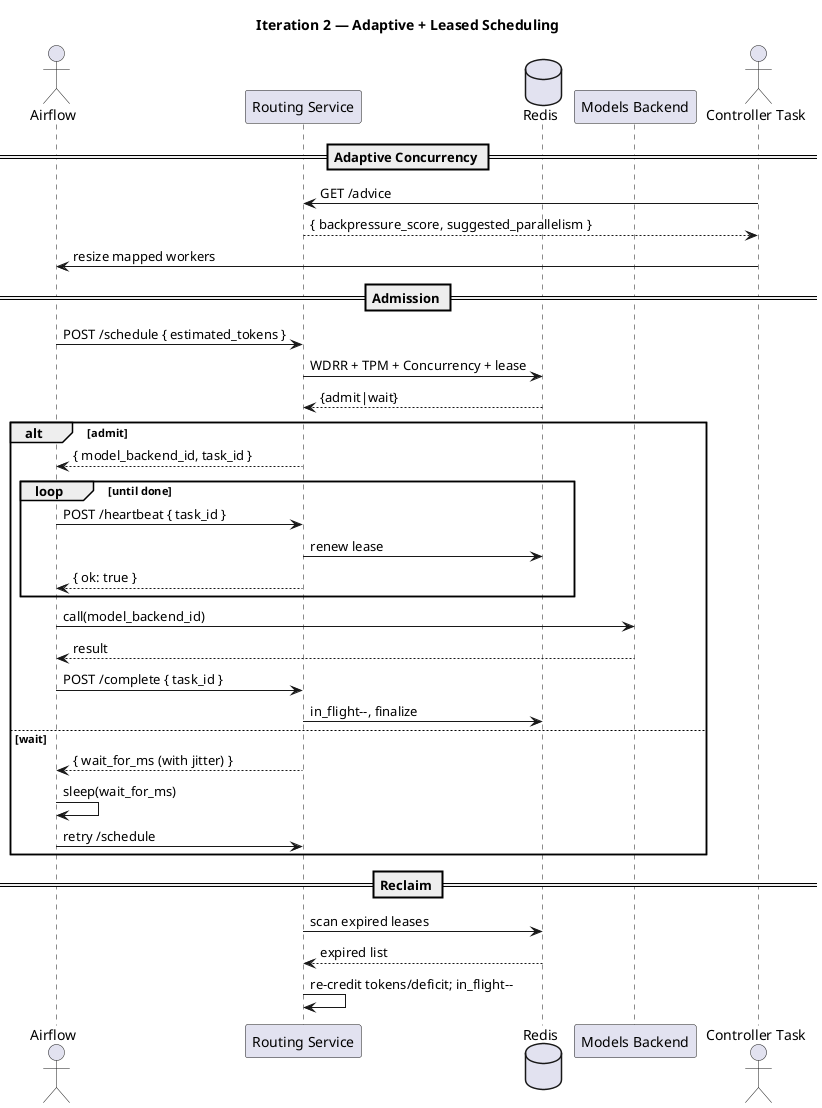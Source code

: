 @startuml
title Iteration 2 — Adaptive + Leased Scheduling

actor Airflow
participant "Routing Service" as Router
database "Redis" as R
participant "Models Backend" as MB
actor "Controller Task" as C

== Adaptive Concurrency ==
C -> Router: GET /advice
Router --> C: { backpressure_score, suggested_parallelism }
C -> Airflow: resize mapped workers

== Admission ==
Airflow -> Router: POST /schedule { estimated_tokens }
Router -> R: WDRR + TPM + Concurrency + lease
R --> Router: {admit|wait}

alt admit
  Router --> Airflow: { model_backend_id, task_id }
  loop until done
    Airflow -> Router: POST /heartbeat { task_id }
    Router -> R: renew lease
    Router --> Airflow: { ok: true }
  end
  Airflow -> MB: call(model_backend_id)
  MB --> Airflow: result
  Airflow -> Router: POST /complete { task_id }
  Router -> R: in_flight--, finalize
else wait
  Router --> Airflow: { wait_for_ms (with jitter) }
  Airflow -> Airflow: sleep(wait_for_ms)
  Airflow -> Router: retry /schedule
end

== Reclaim ==
Router -> R: scan expired leases
R --> Router: expired list
Router -> Router: re-credit tokens/deficit; in_flight--
@enduml